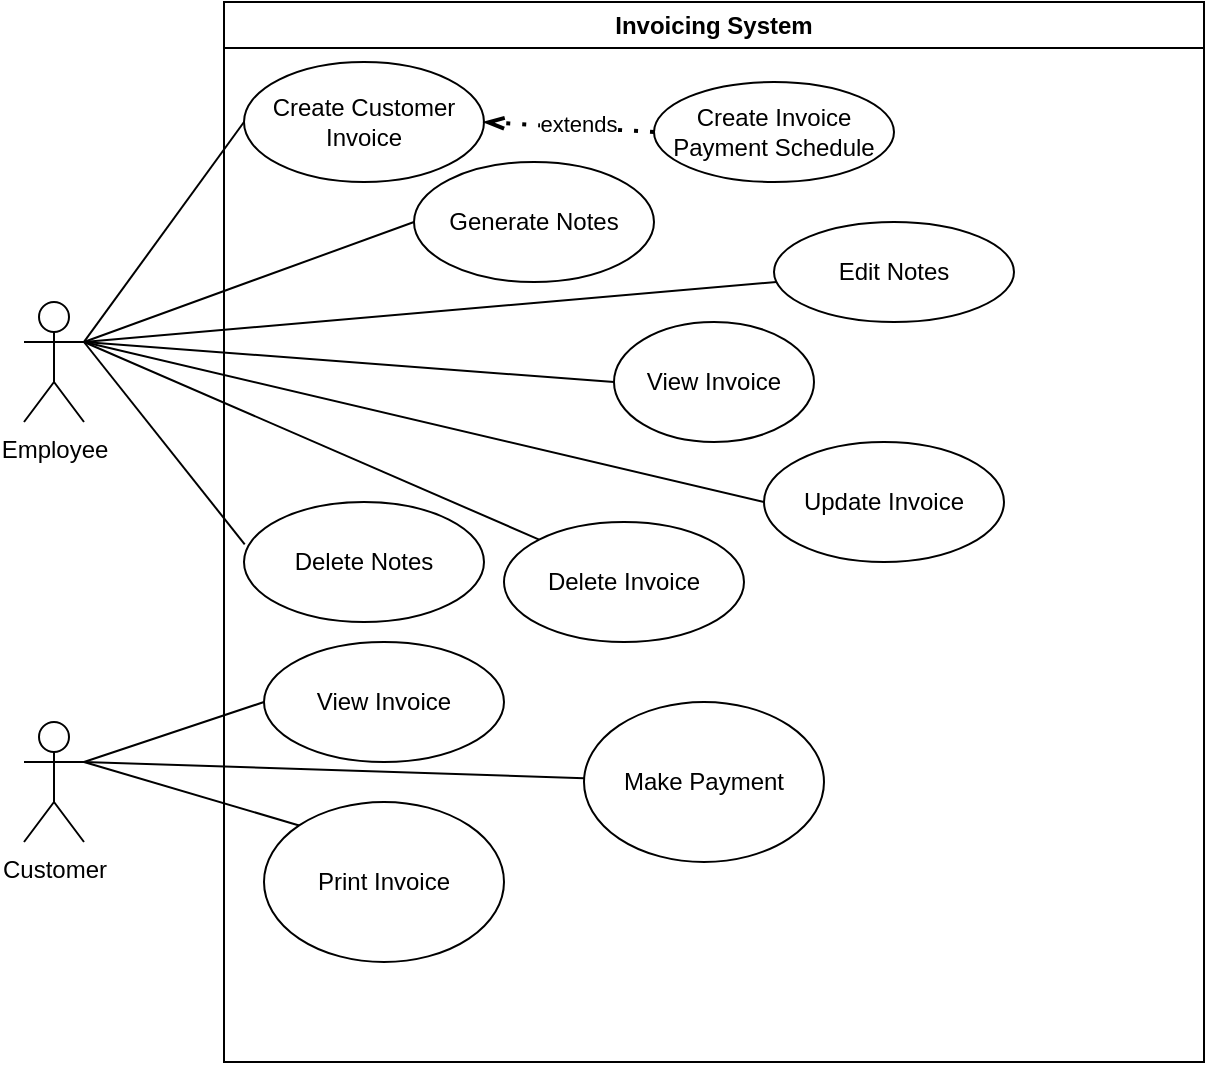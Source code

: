 <mxfile version="24.2.1" type="device">
  <diagram id="wFE0QG_FPsp0jaGvCLVb" name="Page-1">
    <mxGraphModel dx="1050" dy="557" grid="1" gridSize="10" guides="1" tooltips="1" connect="1" arrows="1" fold="1" page="1" pageScale="1" pageWidth="850" pageHeight="1100" math="0" shadow="0">
      <root>
        <mxCell id="0" />
        <mxCell id="1" parent="0" />
        <mxCell id="fKekI65QdIiJVIKk77qj-1" value="Invoicing System" style="swimlane;whiteSpace=wrap;html=1;" parent="1" vertex="1">
          <mxGeometry x="150" y="10" width="490" height="530" as="geometry" />
        </mxCell>
        <mxCell id="fKekI65QdIiJVIKk77qj-7" value="View Invoice" style="ellipse;whiteSpace=wrap;html=1;" parent="fKekI65QdIiJVIKk77qj-1" vertex="1">
          <mxGeometry x="195" y="160" width="100" height="60" as="geometry" />
        </mxCell>
        <mxCell id="fKekI65QdIiJVIKk77qj-8" value="Update Invoice" style="ellipse;whiteSpace=wrap;html=1;" parent="fKekI65QdIiJVIKk77qj-1" vertex="1">
          <mxGeometry x="270" y="220" width="120" height="60" as="geometry" />
        </mxCell>
        <mxCell id="fKekI65QdIiJVIKk77qj-12" value="Make Payment" style="ellipse;whiteSpace=wrap;html=1;" parent="fKekI65QdIiJVIKk77qj-1" vertex="1">
          <mxGeometry x="180" y="350" width="120" height="80" as="geometry" />
        </mxCell>
        <mxCell id="fKekI65QdIiJVIKk77qj-22" value="Create Customer Invoice" style="ellipse;whiteSpace=wrap;html=1;" parent="fKekI65QdIiJVIKk77qj-1" vertex="1">
          <mxGeometry x="10" y="30" width="120" height="60" as="geometry" />
        </mxCell>
        <mxCell id="fKekI65QdIiJVIKk77qj-23" value="Create Invoice Payment Schedule" style="ellipse;whiteSpace=wrap;html=1;" parent="fKekI65QdIiJVIKk77qj-1" vertex="1">
          <mxGeometry x="215" y="40" width="120" height="50" as="geometry" />
        </mxCell>
        <mxCell id="fKekI65QdIiJVIKk77qj-25" value="" style="endArrow=openThin;dashed=1;html=1;dashPattern=1 3;strokeWidth=2;rounded=0;entryX=1;entryY=0.5;entryDx=0;entryDy=0;exitX=0;exitY=0.5;exitDx=0;exitDy=0;endFill=0;" parent="fKekI65QdIiJVIKk77qj-1" source="fKekI65QdIiJVIKk77qj-23" target="fKekI65QdIiJVIKk77qj-22" edge="1">
          <mxGeometry width="50" height="50" relative="1" as="geometry">
            <mxPoint x="210" y="43" as="sourcePoint" />
            <mxPoint x="320" y="80" as="targetPoint" />
          </mxGeometry>
        </mxCell>
        <mxCell id="fKekI65QdIiJVIKk77qj-26" value="extends" style="edgeLabel;html=1;align=center;verticalAlign=middle;resizable=0;points=[];" parent="fKekI65QdIiJVIKk77qj-25" vertex="1" connectable="0">
          <mxGeometry x="-0.097" y="-2" relative="1" as="geometry">
            <mxPoint as="offset" />
          </mxGeometry>
        </mxCell>
        <mxCell id="fKekI65QdIiJVIKk77qj-35" value="Generate Notes" style="ellipse;whiteSpace=wrap;html=1;" parent="fKekI65QdIiJVIKk77qj-1" vertex="1">
          <mxGeometry x="95" y="80" width="120" height="60" as="geometry" />
        </mxCell>
        <mxCell id="fKekI65QdIiJVIKk77qj-36" value="Edit Notes" style="ellipse;whiteSpace=wrap;html=1;" parent="fKekI65QdIiJVIKk77qj-1" vertex="1">
          <mxGeometry x="275" y="110" width="120" height="50" as="geometry" />
        </mxCell>
        <mxCell id="fKekI65QdIiJVIKk77qj-37" value="Delete Notes" style="ellipse;whiteSpace=wrap;html=1;" parent="fKekI65QdIiJVIKk77qj-1" vertex="1">
          <mxGeometry x="10" y="250" width="120" height="60" as="geometry" />
        </mxCell>
        <mxCell id="fKekI65QdIiJVIKk77qj-33" value="Print Invoice" style="ellipse;whiteSpace=wrap;html=1;" parent="fKekI65QdIiJVIKk77qj-1" vertex="1">
          <mxGeometry x="20" y="400" width="120" height="80" as="geometry" />
        </mxCell>
        <mxCell id="fKekI65QdIiJVIKk77qj-9" value="Delete Invoice" style="ellipse;whiteSpace=wrap;html=1;" parent="fKekI65QdIiJVIKk77qj-1" vertex="1">
          <mxGeometry x="140" y="260" width="120" height="60" as="geometry" />
        </mxCell>
        <mxCell id="fKekI65QdIiJVIKk77qj-42" value="View Invoice" style="ellipse;whiteSpace=wrap;html=1;" parent="fKekI65QdIiJVIKk77qj-1" vertex="1">
          <mxGeometry x="20" y="320" width="120" height="60" as="geometry" />
        </mxCell>
        <mxCell id="fKekI65QdIiJVIKk77qj-3" value="Customer" style="shape=umlActor;verticalLabelPosition=bottom;verticalAlign=top;html=1;outlineConnect=0;" parent="1" vertex="1">
          <mxGeometry x="50" y="370" width="30" height="60" as="geometry" />
        </mxCell>
        <mxCell id="fKekI65QdIiJVIKk77qj-6" value="Employee" style="shape=umlActor;verticalLabelPosition=bottom;verticalAlign=top;html=1;outlineConnect=0;" parent="1" vertex="1">
          <mxGeometry x="50" y="160" width="30" height="60" as="geometry" />
        </mxCell>
        <mxCell id="fKekI65QdIiJVIKk77qj-17" value="" style="endArrow=none;html=1;rounded=0;exitX=0;exitY=0.5;exitDx=0;exitDy=0;" parent="1" source="fKekI65QdIiJVIKk77qj-7" edge="1">
          <mxGeometry width="50" height="50" relative="1" as="geometry">
            <mxPoint x="480" y="180" as="sourcePoint" />
            <mxPoint x="80" y="180" as="targetPoint" />
          </mxGeometry>
        </mxCell>
        <mxCell id="fKekI65QdIiJVIKk77qj-18" value="" style="endArrow=none;html=1;rounded=0;entryX=0;entryY=0.5;entryDx=0;entryDy=0;" parent="1" target="fKekI65QdIiJVIKk77qj-8" edge="1">
          <mxGeometry width="50" height="50" relative="1" as="geometry">
            <mxPoint x="80" y="180" as="sourcePoint" />
            <mxPoint x="160" y="170" as="targetPoint" />
          </mxGeometry>
        </mxCell>
        <mxCell id="fKekI65QdIiJVIKk77qj-19" value="" style="endArrow=none;html=1;rounded=0;entryX=0;entryY=0;entryDx=0;entryDy=0;exitX=1;exitY=0.333;exitDx=0;exitDy=0;exitPerimeter=0;" parent="1" source="fKekI65QdIiJVIKk77qj-6" target="fKekI65QdIiJVIKk77qj-9" edge="1">
          <mxGeometry width="50" height="50" relative="1" as="geometry">
            <mxPoint x="110" y="220" as="sourcePoint" />
            <mxPoint x="180" y="320" as="targetPoint" />
          </mxGeometry>
        </mxCell>
        <mxCell id="fKekI65QdIiJVIKk77qj-21" value="" style="endArrow=none;html=1;rounded=0;" parent="1" source="fKekI65QdIiJVIKk77qj-12" edge="1">
          <mxGeometry width="50" height="50" relative="1" as="geometry">
            <mxPoint x="600" y="400" as="sourcePoint" />
            <mxPoint x="80" y="390" as="targetPoint" />
          </mxGeometry>
        </mxCell>
        <mxCell id="fKekI65QdIiJVIKk77qj-32" value="" style="endArrow=none;html=1;rounded=0;entryX=0;entryY=0.5;entryDx=0;entryDy=0;exitX=1;exitY=0.333;exitDx=0;exitDy=0;exitPerimeter=0;" parent="1" source="fKekI65QdIiJVIKk77qj-6" target="fKekI65QdIiJVIKk77qj-22" edge="1">
          <mxGeometry width="50" height="50" relative="1" as="geometry">
            <mxPoint x="720" y="220" as="sourcePoint" />
            <mxPoint x="740" y="140" as="targetPoint" />
          </mxGeometry>
        </mxCell>
        <mxCell id="fKekI65QdIiJVIKk77qj-34" value="" style="endArrow=none;html=1;rounded=0;exitX=0;exitY=0;exitDx=0;exitDy=0;entryX=1;entryY=0.333;entryDx=0;entryDy=0;entryPerimeter=0;" parent="1" source="fKekI65QdIiJVIKk77qj-33" target="fKekI65QdIiJVIKk77qj-3" edge="1">
          <mxGeometry width="50" height="50" relative="1" as="geometry">
            <mxPoint x="60" y="400" as="sourcePoint" />
            <mxPoint x="110" y="220" as="targetPoint" />
          </mxGeometry>
        </mxCell>
        <mxCell id="fKekI65QdIiJVIKk77qj-40" value="" style="endArrow=none;html=1;rounded=0;entryX=1;entryY=0.333;entryDx=0;entryDy=0;entryPerimeter=0;" parent="1" source="fKekI65QdIiJVIKk77qj-36" target="fKekI65QdIiJVIKk77qj-6" edge="1">
          <mxGeometry width="50" height="50" relative="1" as="geometry">
            <mxPoint x="400" y="310" as="sourcePoint" />
            <mxPoint x="720" y="220" as="targetPoint" />
          </mxGeometry>
        </mxCell>
        <mxCell id="fKekI65QdIiJVIKk77qj-43" value="" style="endArrow=none;html=1;rounded=0;entryX=0;entryY=0.5;entryDx=0;entryDy=0;" parent="1" target="fKekI65QdIiJVIKk77qj-42" edge="1">
          <mxGeometry width="50" height="50" relative="1" as="geometry">
            <mxPoint x="80" y="390" as="sourcePoint" />
            <mxPoint x="450" y="230" as="targetPoint" />
          </mxGeometry>
        </mxCell>
        <mxCell id="fKekI65QdIiJVIKk77qj-44" value="" style="endArrow=none;html=1;rounded=0;entryX=0;entryY=0.5;entryDx=0;entryDy=0;exitX=1;exitY=0.333;exitDx=0;exitDy=0;exitPerimeter=0;" parent="1" source="fKekI65QdIiJVIKk77qj-6" target="fKekI65QdIiJVIKk77qj-35" edge="1">
          <mxGeometry width="50" height="50" relative="1" as="geometry">
            <mxPoint x="40" y="330" as="sourcePoint" />
            <mxPoint x="90" y="280" as="targetPoint" />
          </mxGeometry>
        </mxCell>
        <mxCell id="fKekI65QdIiJVIKk77qj-45" value="" style="endArrow=none;html=1;rounded=0;entryX=0.003;entryY=0.353;entryDx=0;entryDy=0;entryPerimeter=0;" parent="1" target="fKekI65QdIiJVIKk77qj-37" edge="1">
          <mxGeometry width="50" height="50" relative="1" as="geometry">
            <mxPoint x="80" y="180" as="sourcePoint" />
            <mxPoint x="140" y="270" as="targetPoint" />
          </mxGeometry>
        </mxCell>
      </root>
    </mxGraphModel>
  </diagram>
</mxfile>
